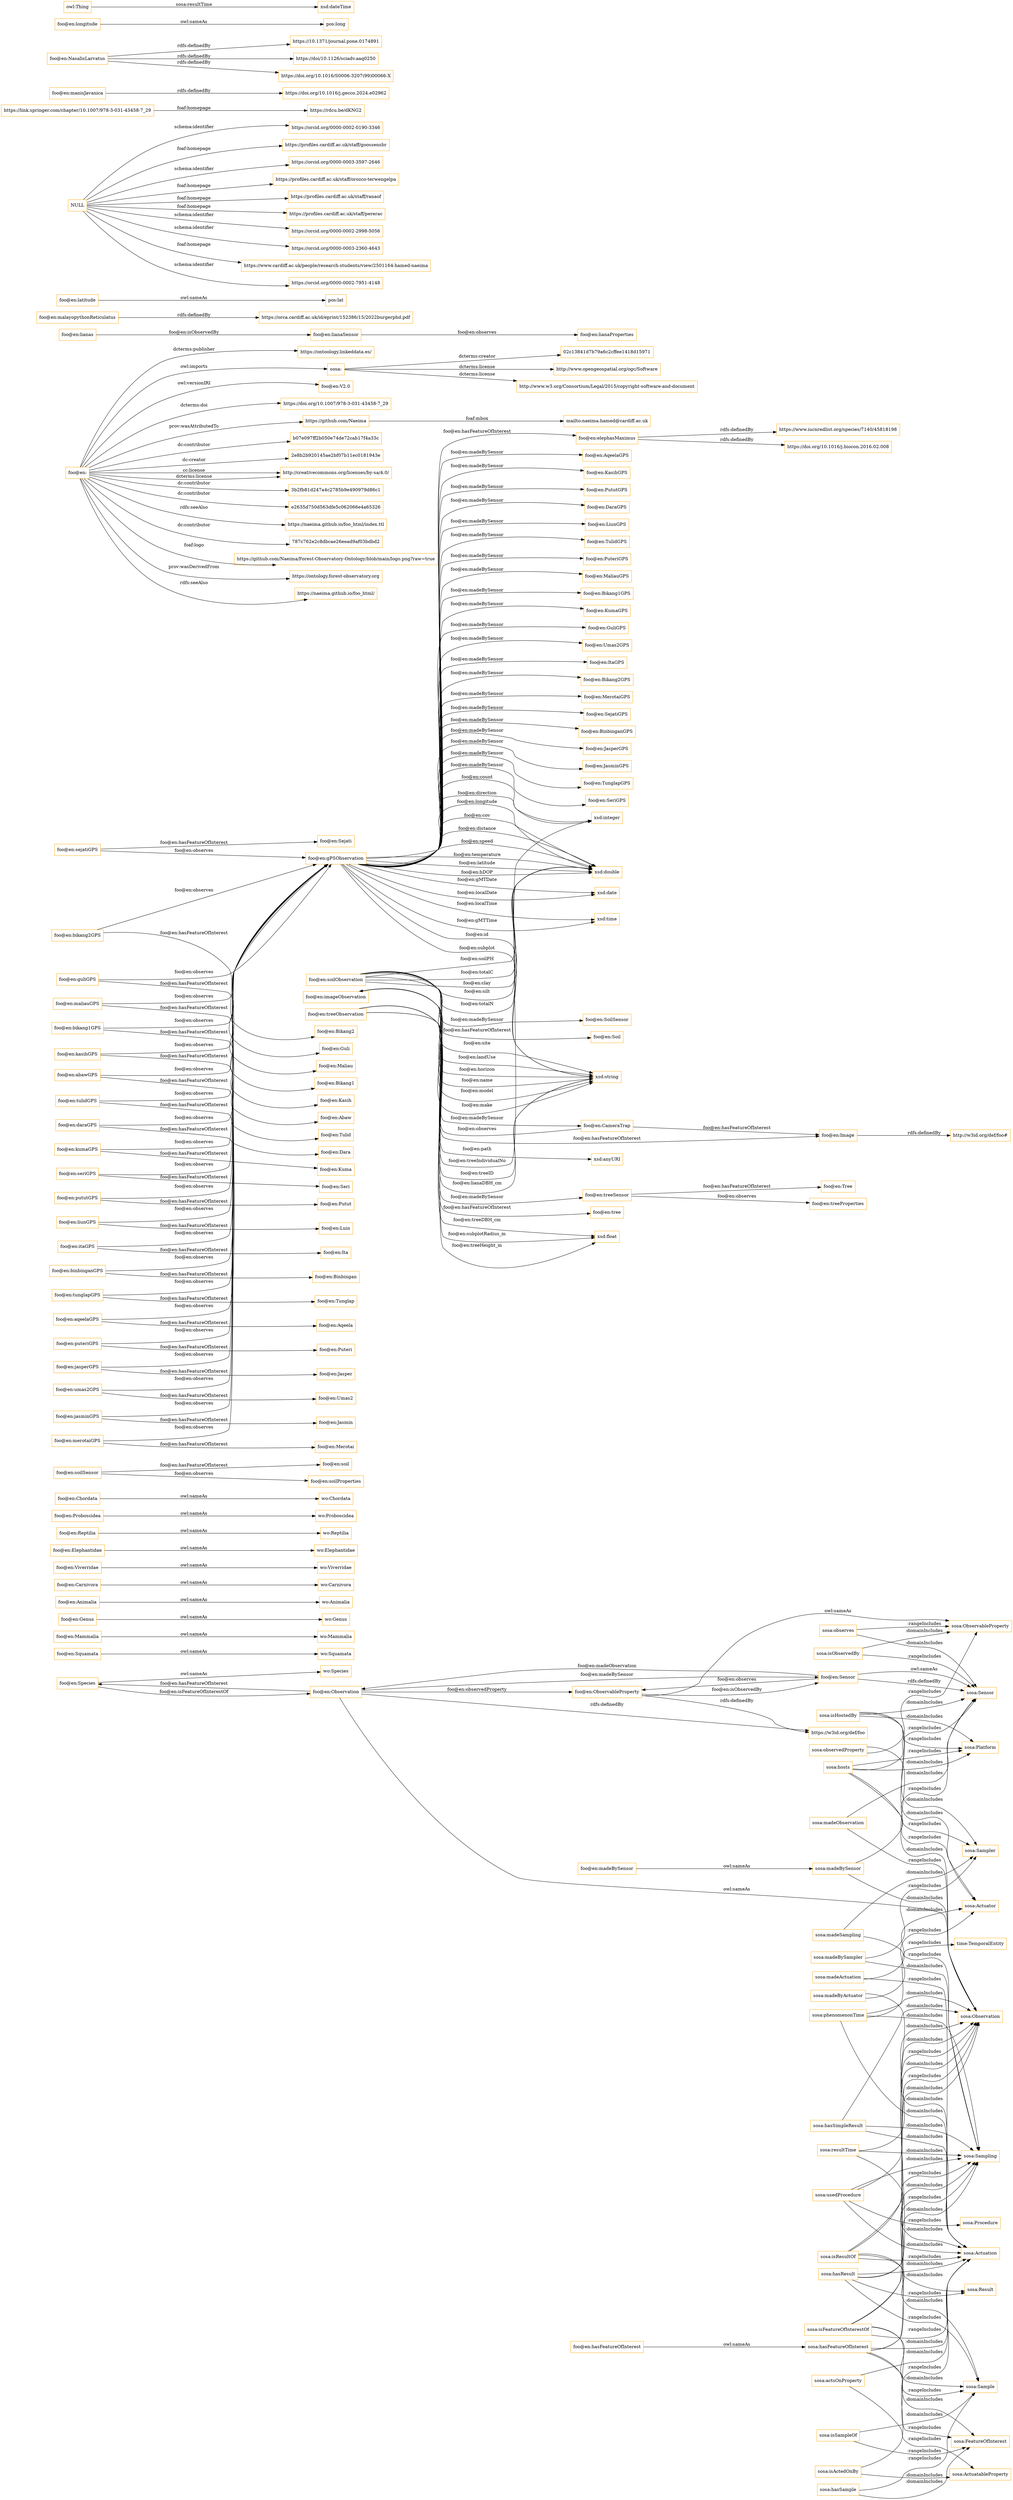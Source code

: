 digraph ar2dtool_diagram { 
rankdir=LR;
size="1501"
node [shape = rectangle, color="orange"]; "wo:Species" "foo@en:Squamata" "foo@en:Mammalia" "wo:Genus" "foo@en:Genus" "foo@en:Animalia" "foo@en:ObservableProperty" "foo@en:Sensor" "foo@en:Carnivora" "foo@en:Viverridae" "foo@en:Elephantidae" "foo@en:Species" "foo@en:Reptilia" "foo@en:Observation" "foo@en:Proboscidea" "foo@en:Chordata" "sosa:ObservableProperty" "sosa:FeatureOfInterest" "sosa:Actuation" "sosa:Platform" "sosa:ActuatableProperty" "sosa:Actuator" "sosa:Observation" "sosa:Sample" "time:TemporalEntity" "sosa:Sensor" "sosa:Sampling" "sosa:Procedure" "sosa:Result" "sosa:Sampler" ; /*classes style*/
	"sosa:observedProperty" -> "sosa:ObservableProperty" [ label = ":rangeIncludes" ];
	"sosa:observedProperty" -> "sosa:Observation" [ label = ":domainIncludes" ];
	"foo@en:Squamata" -> "wo:Squamata" [ label = "owl:sameAs" ];
	"sosa:madeBySensor" -> "sosa:Sensor" [ label = ":rangeIncludes" ];
	"sosa:madeBySensor" -> "sosa:Observation" [ label = ":domainIncludes" ];
	"foo@en:soilSensor" -> "foo@en:soil" [ label = "foo@en:hasFeatureOfInterest" ];
	"foo@en:soilSensor" -> "foo@en:soilProperties" [ label = "foo@en:observes" ];
	"sosa:madeByActuator" -> "sosa:Actuator" [ label = ":rangeIncludes" ];
	"sosa:madeByActuator" -> "sosa:Actuation" [ label = ":domainIncludes" ];
	"sosa:hosts" -> "sosa:Platform" [ label = ":rangeIncludes" ];
	"sosa:hosts" -> "sosa:Actuator" [ label = ":rangeIncludes" ];
	"sosa:hosts" -> "sosa:Sampler" [ label = ":rangeIncludes" ];
	"sosa:hosts" -> "sosa:Sensor" [ label = ":rangeIncludes" ];
	"sosa:hosts" -> "sosa:Platform" [ label = ":domainIncludes" ];
	"foo@en:sejatiGPS" -> "foo@en:gPSObservation" [ label = "foo@en:observes" ];
	"foo@en:sejatiGPS" -> "foo@en:Sejati" [ label = "foo@en:hasFeatureOfInterest" ];
	"sosa:isObservedBy" -> "sosa:Sensor" [ label = ":rangeIncludes" ];
	"sosa:isObservedBy" -> "sosa:ObservableProperty" [ label = ":domainIncludes" ];
	"foo@en:bikang2GPS" -> "foo@en:gPSObservation" [ label = "foo@en:observes" ];
	"foo@en:bikang2GPS" -> "foo@en:Bikang2" [ label = "foo@en:hasFeatureOfInterest" ];
	"foo@en:treeSensor" -> "foo@en:Tree" [ label = "foo@en:hasFeatureOfInterest" ];
	"foo@en:treeSensor" -> "foo@en:treeProperties" [ label = "foo@en:observes" ];
	"foo@en:Reptilia" -> "wo:Reptilia" [ label = "owl:sameAs" ];
	"foo@en:guliGPS" -> "foo@en:gPSObservation" [ label = "foo@en:observes" ];
	"foo@en:guliGPS" -> "foo@en:Guli" [ label = "foo@en:hasFeatureOfInterest" ];
	"foo@en:maliauGPS" -> "foo@en:gPSObservation" [ label = "foo@en:observes" ];
	"foo@en:maliauGPS" -> "foo@en:Maliau" [ label = "foo@en:hasFeatureOfInterest" ];
	"sosa:madeActuation" -> "sosa:Actuation" [ label = ":rangeIncludes" ];
	"sosa:madeActuation" -> "sosa:Actuator" [ label = ":domainIncludes" ];
	"foo@en:" -> "https://ontoology.linkeddata.es/" [ label = "dcterms:publisher" ];
	"foo@en:" -> "sosa:" [ label = "owl:imports" ];
	"foo@en:" -> "foo@en:V2.0" [ label = "owl:versionIRI" ];
	"foo@en:" -> "https://doi.org/10.1007/978-3-031-43458-7_29" [ label = "dcterms:doi" ];
	"foo@en:" -> "https://github.com/Naeima" [ label = "prov:wasAttributedTo" ];
	"foo@en:" -> "b07e097ff2b050e74de72cab17f4a33c" [ label = "dc:contributor" ];
	"foo@en:" -> "2e8b2b920145ae2bf07b11ec0181943e" [ label = "dc:creator" ];
	"foo@en:" -> "http://creativecommons.org/licenses/by-sa/4.0/" [ label = "cc:license" ];
	"foo@en:" -> "3b2fb81d247a4c2785b9e490979d86c1" [ label = "dc:contributor" ];
	"foo@en:" -> "e2635d750d563dfe5c062066e4a65326" [ label = "dc:contributor" ];
	"foo@en:" -> "https://naeima.github.io/foo_html/index.ttl" [ label = "rdfs:seeAlso" ];
	"foo@en:" -> "http://creativecommons.org/licenses/by-sa/4.0/" [ label = "dcterms:license" ];
	"foo@en:" -> "787c762e2c8dbcae26eead9af03bdbd2" [ label = "dc:contributor" ];
	"foo@en:" -> "https://github.com/Naeima/Forest-Observatory-Ontology/blob/main/logo.png?raw=true" [ label = "foaf:logo" ];
	"foo@en:" -> "https://ontology.forest-observatory.org" [ label = "prov:wasDerivedFrom" ];
	"foo@en:" -> "https://naeima.github.io/foo_html/" [ label = "rdfs:seeAlso" ];
	"sosa:phenomenonTime" -> "time:TemporalEntity" [ label = ":rangeIncludes" ];
	"sosa:phenomenonTime" -> "sosa:Sampling" [ label = ":domainIncludes" ];
	"sosa:phenomenonTime" -> "sosa:Observation" [ label = ":domainIncludes" ];
	"sosa:phenomenonTime" -> "sosa:Actuation" [ label = ":domainIncludes" ];
	"foo@en:bikang1GPS" -> "foo@en:gPSObservation" [ label = "foo@en:observes" ];
	"foo@en:bikang1GPS" -> "foo@en:Bikang1" [ label = "foo@en:hasFeatureOfInterest" ];
	"foo@en:lianas" -> "foo@en:lianaSensor" [ label = "foo@en:isObservedBy" ];
	"foo@en:kasihGPS" -> "foo@en:gPSObservation" [ label = "foo@en:observes" ];
	"foo@en:kasihGPS" -> "foo@en:Kasih" [ label = "foo@en:hasFeatureOfInterest" ];
	"foo@en:Observation" -> "sosa:Observation" [ label = "owl:sameAs" ];
	"foo@en:Observation" -> "https://w3id.org/def/foo" [ label = "rdfs:definedBy" ];
	"foo@en:Chordata" -> "wo:Chordata" [ label = "owl:sameAs" ];
	"foo@en:Genus" -> "wo:Genus" [ label = "owl:sameAs" ];
	"sosa:hasResult" -> "sosa:Sampling" [ label = ":domainIncludes" ];
	"sosa:hasResult" -> "sosa:Actuation" [ label = ":domainIncludes" ];
	"sosa:hasResult" -> "sosa:Observation" [ label = ":domainIncludes" ];
	"sosa:hasResult" -> "sosa:Result" [ label = ":rangeIncludes" ];
	"sosa:hasResult" -> "sosa:Sample" [ label = ":rangeIncludes" ];
	"foo@en:abawGPS" -> "foo@en:gPSObservation" [ label = "foo@en:observes" ];
	"foo@en:abawGPS" -> "foo@en:Abaw" [ label = "foo@en:hasFeatureOfInterest" ];
	"sosa:isActedOnBy" -> "sosa:Actuation" [ label = ":rangeIncludes" ];
	"sosa:isActedOnBy" -> "sosa:ActuatableProperty" [ label = ":domainIncludes" ];
	"foo@en:Elephantidae" -> "wo:Elephantidae" [ label = "owl:sameAs" ];
	"foo@en:ObservableProperty" -> "sosa:ObservableProperty" [ label = "owl:sameAs" ];
	"foo@en:ObservableProperty" -> "https://w3id.org/def/foo" [ label = "rdfs:definedBy" ];
	"foo@en:malayopythonReticulatus" -> "https://orca.cardiff.ac.uk/id/eprint/152386/15/2022burgerphd.pdf" [ label = "rdfs:definedBy" ];
	"foo@en:tulidGPS" -> "foo@en:gPSObservation" [ label = "foo@en:observes" ];
	"foo@en:tulidGPS" -> "foo@en:Tulid" [ label = "foo@en:hasFeatureOfInterest" ];
	"sosa:madeSampling" -> "sosa:Sampling" [ label = ":rangeIncludes" ];
	"sosa:madeSampling" -> "sosa:Sampler" [ label = ":domainIncludes" ];
	"sosa:hasFeatureOfInterest" -> "sosa:Observation" [ label = ":domainIncludes" ];
	"sosa:hasFeatureOfInterest" -> "sosa:FeatureOfInterest" [ label = ":rangeIncludes" ];
	"sosa:hasFeatureOfInterest" -> "sosa:Sampling" [ label = ":domainIncludes" ];
	"sosa:hasFeatureOfInterest" -> "sosa:Actuation" [ label = ":domainIncludes" ];
	"sosa:hasFeatureOfInterest" -> "sosa:Sample" [ label = ":rangeIncludes" ];
	"foo@en:daraGPS" -> "foo@en:gPSObservation" [ label = "foo@en:observes" ];
	"foo@en:daraGPS" -> "foo@en:Dara" [ label = "foo@en:hasFeatureOfInterest" ];
	"foo@en:Viverridae" -> "wo:Viverridae" [ label = "owl:sameAs" ];
	"foo@en:latitude" -> "pos:lat" [ label = "owl:sameAs" ];
	"foo@en:Animalia" -> "wo:Animalia" [ label = "owl:sameAs" ];
	"sosa:isResultOf" -> "sosa:Sample" [ label = ":domainIncludes" ];
	"sosa:isResultOf" -> "sosa:Actuation" [ label = ":rangeIncludes" ];
	"sosa:isResultOf" -> "sosa:Observation" [ label = ":rangeIncludes" ];
	"sosa:isResultOf" -> "sosa:Sampling" [ label = ":rangeIncludes" ];
	"sosa:isResultOf" -> "sosa:Result" [ label = ":domainIncludes" ];
	"sosa:isSampleOf" -> "sosa:FeatureOfInterest" [ label = ":rangeIncludes" ];
	"sosa:isSampleOf" -> "sosa:Sample" [ label = ":domainIncludes" ];
	"sosa:hasSimpleResult" -> "sosa:Sampling" [ label = ":domainIncludes" ];
	"sosa:hasSimpleResult" -> "sosa:Observation" [ label = ":domainIncludes" ];
	"sosa:hasSimpleResult" -> "sosa:Actuation" [ label = ":domainIncludes" ];
	"sosa:madeObservation" -> "sosa:Observation" [ label = ":rangeIncludes" ];
	"sosa:madeObservation" -> "sosa:Sensor" [ label = ":domainIncludes" ];
	"sosa:resultTime" -> "sosa:Sampling" [ label = ":domainIncludes" ];
	"sosa:resultTime" -> "sosa:Observation" [ label = ":domainIncludes" ];
	"sosa:resultTime" -> "sosa:Actuation" [ label = ":domainIncludes" ];
	"foo@en:kumaGPS" -> "foo@en:gPSObservation" [ label = "foo@en:observes" ];
	"foo@en:kumaGPS" -> "foo@en:Kuma" [ label = "foo@en:hasFeatureOfInterest" ];
	"foo@en:soilObservation" -> "foo@en:SoilSensor" [ label = "foo@en:madeBySensor" ];
	"foo@en:soilObservation" -> "foo@en:Soil" [ label = "foo@en:hasFeatureOfInterest" ];
	"foo@en:seriGPS" -> "foo@en:gPSObservation" [ label = "foo@en:observes" ];
	"foo@en:seriGPS" -> "foo@en:Seri" [ label = "foo@en:hasFeatureOfInterest" ];
	"foo@en:elephasMaximus" -> "https://www.iucnredlist.org/species/7140/45818198" [ label = "rdfs:definedBy" ];
	"foo@en:elephasMaximus" -> "https://doi.org/10.1016/j.biocon.2016.02.008" [ label = "rdfs:definedBy" ];
	"sosa:isHostedBy" -> "sosa:Platform" [ label = ":rangeIncludes" ];
	"sosa:isHostedBy" -> "sosa:Platform" [ label = ":domainIncludes" ];
	"sosa:isHostedBy" -> "sosa:Sampler" [ label = ":domainIncludes" ];
	"sosa:isHostedBy" -> "sosa:Sensor" [ label = ":domainIncludes" ];
	"sosa:isHostedBy" -> "sosa:Actuator" [ label = ":domainIncludes" ];
	"foo@en:imageObservation" -> "foo@en:CameraTrap" [ label = "foo@en:madeBySensor" ];
	"foo@en:imageObservation" -> "foo@en:Image" [ label = "foo@en:hasFeatureOfInterest" ];
	"NULL" -> "https://orcid.org/0000-0002-0190-3346" [ label = "schema:identifier" ];
	"NULL" -> "https://profiles.cardiff.ac.uk/staff/goossensbr" [ label = "foaf:homepage" ];
	"NULL" -> "https://orcid.org/0000-0003-3597-2646" [ label = "schema:identifier" ];
	"NULL" -> "https://profiles.cardiff.ac.uk/staff/orozco-terwengelpa" [ label = "foaf:homepage" ];
	"NULL" -> "https://profiles.cardiff.ac.uk/staff/ranaof" [ label = "foaf:homepage" ];
	"NULL" -> "https://profiles.cardiff.ac.uk/staff/pererac" [ label = "foaf:homepage" ];
	"NULL" -> "https://orcid.org/0000-0002-2998-5056" [ label = "schema:identifier" ];
	"NULL" -> "https://orcid.org/0000-0003-2360-4643" [ label = "schema:identifier" ];
	"NULL" -> "https://www.cardiff.ac.uk/people/research-students/view/2501164-hamed-naeima" [ label = "foaf:homepage" ];
	"NULL" -> "https://orcid.org/0000-0002-7951-4148" [ label = "schema:identifier" ];
	"foo@en:pututGPS" -> "foo@en:gPSObservation" [ label = "foo@en:observes" ];
	"foo@en:pututGPS" -> "foo@en:Putut" [ label = "foo@en:hasFeatureOfInterest" ];
	"foo@en:lianaSensor" -> "foo@en:lianaProperties" [ label = "foo@en:observes" ];
	"https://github.com/Naeima" -> "mailto:naeima.hamed@cardiff.ac.uk" [ label = "foaf:mbox" ];
	"foo@en:liunGPS" -> "foo@en:gPSObservation" [ label = "foo@en:observes" ];
	"foo@en:liunGPS" -> "foo@en:Luin" [ label = "foo@en:hasFeatureOfInterest" ];
	"https://link.springer.com/chapter/10.1007/978-3-031-43458-7_29" -> "https://rdcu.be/dKNG2" [ label = "foaf:homepage" ];
	"sosa:hasSample" -> "sosa:Sample" [ label = ":rangeIncludes" ];
	"sosa:hasSample" -> "sosa:FeatureOfInterest" [ label = ":domainIncludes" ];
	"sosa:observes" -> "sosa:ObservableProperty" [ label = ":rangeIncludes" ];
	"sosa:observes" -> "sosa:Sensor" [ label = ":domainIncludes" ];
	"foo@en:hasFeatureOfInterest" -> "sosa:hasFeatureOfInterest" [ label = "owl:sameAs" ];
	"sosa:usedProcedure" -> "sosa:Procedure" [ label = ":rangeIncludes" ];
	"sosa:usedProcedure" -> "sosa:Sampling" [ label = ":domainIncludes" ];
	"sosa:usedProcedure" -> "sosa:Observation" [ label = ":domainIncludes" ];
	"sosa:usedProcedure" -> "sosa:Actuation" [ label = ":domainIncludes" ];
	"foo@en:CameraTrap" -> "foo@en:Image" [ label = "foo@en:hasFeatureOfInterest" ];
	"foo@en:CameraTrap" -> "foo@en:imageObservation" [ label = "foo@en:observes" ];
	"foo@en:itaGPS" -> "foo@en:gPSObservation" [ label = "foo@en:observes" ];
	"foo@en:itaGPS" -> "foo@en:Ita" [ label = "foo@en:hasFeatureOfInterest" ];
	"foo@en:manisJavanica" -> "https://doi.org/10.1016/j.gecco.2024.e02962" [ label = "rdfs:definedBy" ];
	"foo@en:NasalisLarvatus" -> "https://10.1371/journal.pone.0174891" [ label = "rdfs:definedBy" ];
	"foo@en:NasalisLarvatus" -> "https://doi/10.1126/sciadv.aaq0250" [ label = "rdfs:definedBy" ];
	"foo@en:NasalisLarvatus" -> "https://doi.org/10.1016/S0006-3207(99)00066-X" [ label = "rdfs:definedBy" ];
	"foo@en:Species" -> "wo:Species" [ label = "owl:sameAs" ];
	"sosa:actsOnProperty" -> "sosa:ActuatableProperty" [ label = ":rangeIncludes" ];
	"sosa:actsOnProperty" -> "sosa:Actuation" [ label = ":domainIncludes" ];
	"foo@en:treeObservation" -> "foo@en:treeSensor" [ label = "foo@en:madeBySensor" ];
	"foo@en:treeObservation" -> "foo@en:tree" [ label = "foo@en:hasFeatureOfInterest" ];
	"sosa:" -> "02c13841d7b79a6c2cffee1418d15971" [ label = "dcterms:creator" ];
	"sosa:" -> "http://www.opengeospatial.org/ogc/Software" [ label = "dcterms:license" ];
	"sosa:" -> "http://www.w3.org/Consortium/Legal/2015/copyright-software-and-document" [ label = "dcterms:license" ];
	"foo@en:Proboscidea" -> "wo:Proboscidea" [ label = "owl:sameAs" ];
	"foo@en:Sensor" -> "sosa:Sensor" [ label = "owl:sameAs" ];
	"foo@en:Sensor" -> "sosa:Sensor" [ label = "rdfs:definedBy" ];
	"sosa:isFeatureOfInterestOf" -> "sosa:FeatureOfInterest" [ label = ":domainIncludes" ];
	"sosa:isFeatureOfInterestOf" -> "sosa:Actuation" [ label = ":rangeIncludes" ];
	"sosa:isFeatureOfInterestOf" -> "sosa:Sampling" [ label = ":rangeIncludes" ];
	"sosa:isFeatureOfInterestOf" -> "sosa:Observation" [ label = ":rangeIncludes" ];
	"sosa:isFeatureOfInterestOf" -> "sosa:Sample" [ label = ":domainIncludes" ];
	"foo@en:madeBySensor" -> "sosa:madeBySensor" [ label = "owl:sameAs" ];
	"foo@en:binbinganGPS" -> "foo@en:gPSObservation" [ label = "foo@en:observes" ];
	"foo@en:binbinganGPS" -> "foo@en:Binbingan" [ label = "foo@en:hasFeatureOfInterest" ];
	"foo@en:tunglapGPS" -> "foo@en:gPSObservation" [ label = "foo@en:observes" ];
	"foo@en:tunglapGPS" -> "foo@en:Tunglap" [ label = "foo@en:hasFeatureOfInterest" ];
	"foo@en:aqeelaGPS" -> "foo@en:gPSObservation" [ label = "foo@en:observes" ];
	"foo@en:aqeelaGPS" -> "foo@en:Aqeela" [ label = "foo@en:hasFeatureOfInterest" ];
	"foo@en:puteriGPS" -> "foo@en:gPSObservation" [ label = "foo@en:observes" ];
	"foo@en:puteriGPS" -> "foo@en:Puteri" [ label = "foo@en:hasFeatureOfInterest" ];
	"foo@en:Image" -> "http://w3id.org/def/foo#" [ label = "rdfs:definedBy" ];
	"foo@en:jasperGPS" -> "foo@en:gPSObservation" [ label = "foo@en:observes" ];
	"foo@en:jasperGPS" -> "foo@en:Jasper" [ label = "foo@en:hasFeatureOfInterest" ];
	"foo@en:Carnivora" -> "wo:Carnivora" [ label = "owl:sameAs" ];
	"foo@en:umas2GPS" -> "foo@en:gPSObservation" [ label = "foo@en:observes" ];
	"foo@en:umas2GPS" -> "foo@en:Umas2" [ label = "foo@en:hasFeatureOfInterest" ];
	"foo@en:longitude" -> "pos:long" [ label = "owl:sameAs" ];
	"foo@en:gPSObservation" -> "foo@en:AqeelaGPS" [ label = "foo@en:madeBySensor" ];
	"foo@en:gPSObservation" -> "foo@en:KasihGPS" [ label = "foo@en:madeBySensor" ];
	"foo@en:gPSObservation" -> "foo@en:PututGPS" [ label = "foo@en:madeBySensor" ];
	"foo@en:gPSObservation" -> "foo@en:DaraGPS" [ label = "foo@en:madeBySensor" ];
	"foo@en:gPSObservation" -> "foo@en:LiunGPS" [ label = "foo@en:madeBySensor" ];
	"foo@en:gPSObservation" -> "foo@en:TulidGPS" [ label = "foo@en:madeBySensor" ];
	"foo@en:gPSObservation" -> "foo@en:PuteriGPS" [ label = "foo@en:madeBySensor" ];
	"foo@en:gPSObservation" -> "foo@en:MaliauGPS" [ label = "foo@en:madeBySensor" ];
	"foo@en:gPSObservation" -> "foo@en:Bikang1GPS" [ label = "foo@en:madeBySensor" ];
	"foo@en:gPSObservation" -> "foo@en:KumaGPS" [ label = "foo@en:madeBySensor" ];
	"foo@en:gPSObservation" -> "foo@en:GuliGPS" [ label = "foo@en:madeBySensor" ];
	"foo@en:gPSObservation" -> "foo@en:elephasMaximus" [ label = "foo@en:hasFeatureOfInterest" ];
	"foo@en:gPSObservation" -> "foo@en:Umas2GPS" [ label = "foo@en:madeBySensor" ];
	"foo@en:gPSObservation" -> "foo@en:ItaGPS" [ label = "foo@en:madeBySensor" ];
	"foo@en:gPSObservation" -> "foo@en:Bikang2GPS" [ label = "foo@en:madeBySensor" ];
	"foo@en:gPSObservation" -> "foo@en:MerotaiGPS" [ label = "foo@en:madeBySensor" ];
	"foo@en:gPSObservation" -> "foo@en:SejatiGPS" [ label = "foo@en:madeBySensor" ];
	"foo@en:gPSObservation" -> "foo@en:BinbinganGPS" [ label = "foo@en:madeBySensor" ];
	"foo@en:gPSObservation" -> "foo@en:JasperGPS" [ label = "foo@en:madeBySensor" ];
	"foo@en:gPSObservation" -> "foo@en:JasminGPS" [ label = "foo@en:madeBySensor" ];
	"foo@en:gPSObservation" -> "foo@en:TunglapGPS" [ label = "foo@en:madeBySensor" ];
	"foo@en:gPSObservation" -> "foo@en:SeriGPS" [ label = "foo@en:madeBySensor" ];
	"foo@en:Mammalia" -> "wo:Mammalia" [ label = "owl:sameAs" ];
	"sosa:madeBySampler" -> "sosa:Sampler" [ label = ":rangeIncludes" ];
	"sosa:madeBySampler" -> "sosa:Sampling" [ label = ":domainIncludes" ];
	"foo@en:jasminGPS" -> "foo@en:gPSObservation" [ label = "foo@en:observes" ];
	"foo@en:jasminGPS" -> "foo@en:Jasmin" [ label = "foo@en:hasFeatureOfInterest" ];
	"foo@en:merotaiGPS" -> "foo@en:gPSObservation" [ label = "foo@en:observes" ];
	"foo@en:merotaiGPS" -> "foo@en:Merotai" [ label = "foo@en:hasFeatureOfInterest" ];
	"foo@en:gPSObservation" -> "xsd:string" [ label = "foo@en:id" ];
	"foo@en:treeObservation" -> "xsd:float" [ label = "foo@en:treeDBH_cm" ];
	"foo@en:treeObservation" -> "xsd:integer" [ label = "foo@en:treeIndividualNo" ];
	"foo@en:Sensor" -> "foo@en:ObservableProperty" [ label = "foo@en:observes" ];
	"foo@en:soilObservation" -> "xsd:double" [ label = "foo@en:soilPH" ];
	"foo@en:gPSObservation" -> "xsd:date" [ label = "foo@en:gMTDate" ];
	"foo@en:soilObservation" -> "xsd:double" [ label = "foo@en:totalC" ];
	"foo@en:imageObservation" -> "xsd:anyURI" [ label = "foo@en:path" ];
	"foo@en:gPSObservation" -> "xsd:double" [ label = "foo@en:longitude" ];
	"foo@en:soilObservation" -> "xsd:double" [ label = "foo@en:clay" ];
	"foo@en:Observation" -> "foo@en:ObservableProperty" [ label = "foo@en:observedProperty" ];
	"foo@en:gPSObservation" -> "xsd:date" [ label = "foo@en:localDate" ];
	"foo@en:Observation" -> "foo@en:Sensor" [ label = "foo@en:madeBySensor" ];
	"foo@en:soilObservation" -> "xsd:double" [ label = "foo@en:silt" ];
	"foo@en:gPSObservation" -> "xsd:double" [ label = "foo@en:cov" ];
	"foo@en:imageObservation" -> "xsd:string" [ label = "foo@en:name" ];
	"foo@en:gPSObservation" -> "xsd:double" [ label = "foo@en:distance" ];
	"foo@en:gPSObservation" -> "xsd:double" [ label = "foo@en:speed" ];
	"foo@en:ObservableProperty" -> "foo@en:Sensor" [ label = "foo@en:isObservedBy" ];
	"foo@en:gPSObservation" -> "xsd:double" [ label = "foo@en:temperature" ];
	"foo@en:soilObservation" -> "xsd:string" [ label = "foo@en:site" ];
	"foo@en:Sensor" -> "foo@en:Observation" [ label = "foo@en:madeObservation" ];
	"foo@en:gPSObservation" -> "xsd:double" [ label = "foo@en:latitude" ];
	"foo@en:imageObservation" -> "xsd:string" [ label = "foo@en:model" ];
	"foo@en:gPSObservation" -> "xsd:double" [ label = "foo@en:hDOP" ];
	"foo@en:soilObservation" -> "xsd:string" [ label = "foo@en:landUse" ];
	"foo@en:gPSObservation" -> "xsd:time" [ label = "foo@en:localTime" ];
	"foo@en:treeObservation" -> "xsd:string" [ label = "foo@en:treeID" ];
	"foo@en:gPSObservation" -> "xsd:integer" [ label = "foo@en:count" ];
	"foo@en:treeObservation" -> "xsd:string" [ label = "foo@en:lianaDBH_cm" ];
	"owl:Thing" -> "xsd:dateTime" [ label = "sosa:resultTime" ];
	"foo@en:gPSObservation" -> "xsd:integer" [ label = "foo@en:direction" ];
	"foo@en:soilObservation" -> "xsd:string" [ label = "foo@en:horizon" ];
	"foo@en:gPSObservation" -> "xsd:time" [ label = "foo@en:gMTTime" ];
	"foo@en:soilObservation" -> "xsd:double" [ label = "foo@en:totalN" ];
	"foo@en:gPSObservation" -> "xsd:string" [ label = "foo@en:subplot" ];
	"foo@en:Observation" -> "foo@en:Species" [ label = "foo@en:hasFeatureOfInterest" ];
	"foo@en:treeObservation" -> "xsd:float" [ label = "foo@en:subplotRadius_m" ];
	"foo@en:Species" -> "foo@en:Observation" [ label = "foo@en:isFeatureOfInterestOf" ];
	"foo@en:imageObservation" -> "xsd:string" [ label = "foo@en:make" ];
	"foo@en:treeObservation" -> "xsd:float" [ label = "foo@en:treeHeight_m" ];

}
